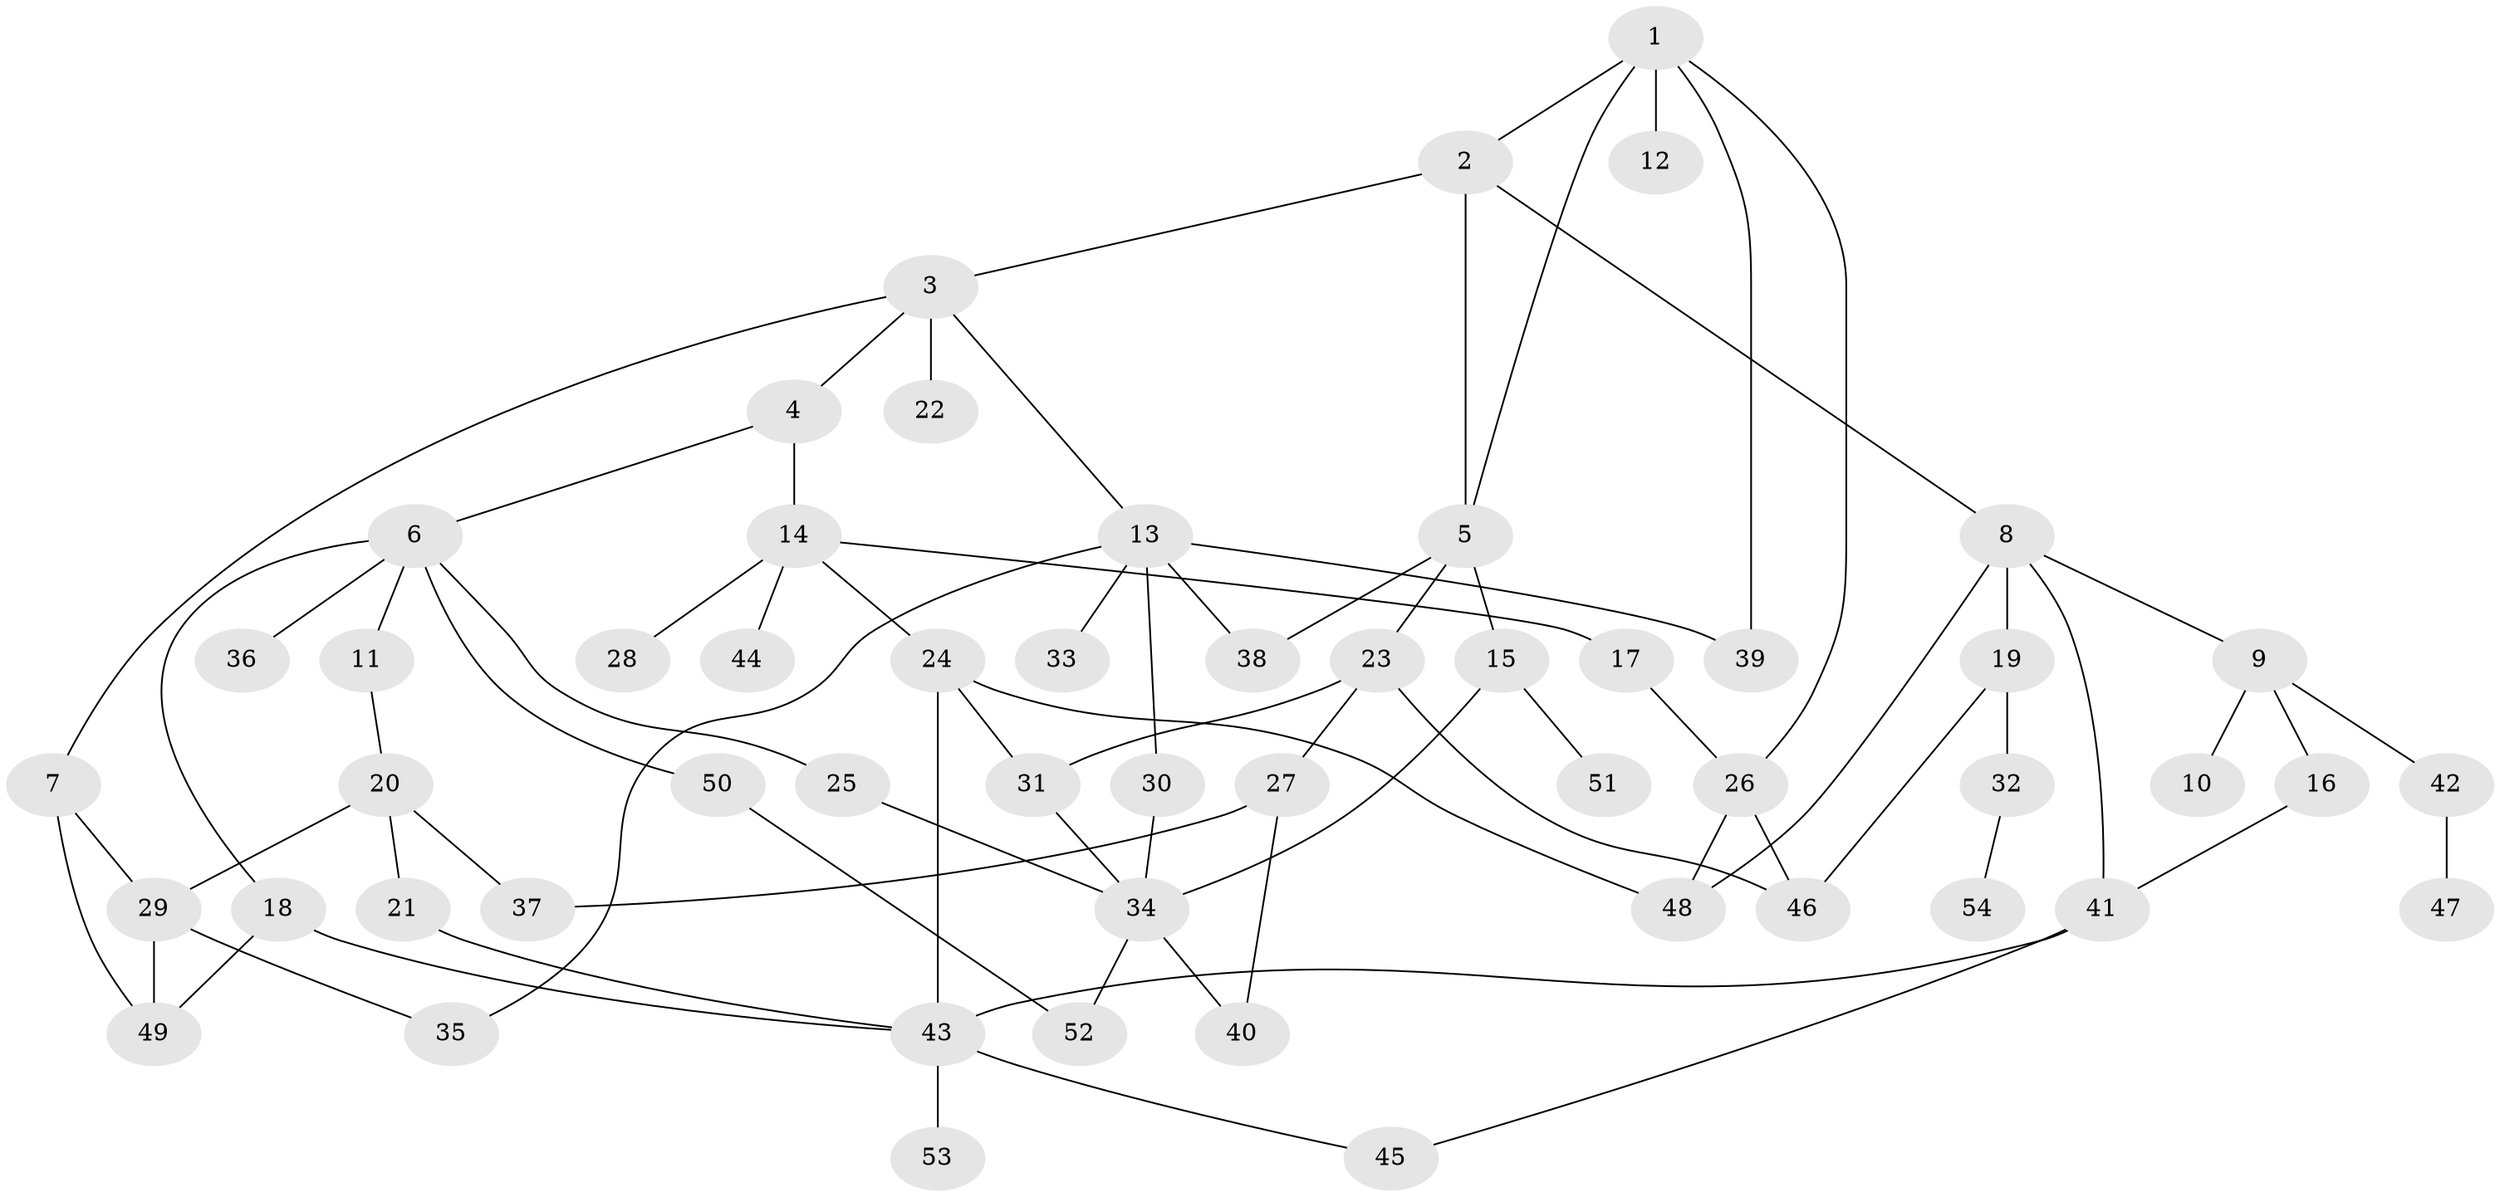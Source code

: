 // Generated by graph-tools (version 1.1) at 2025/25/03/09/25 03:25:32]
// undirected, 54 vertices, 77 edges
graph export_dot {
graph [start="1"]
  node [color=gray90,style=filled];
  1;
  2;
  3;
  4;
  5;
  6;
  7;
  8;
  9;
  10;
  11;
  12;
  13;
  14;
  15;
  16;
  17;
  18;
  19;
  20;
  21;
  22;
  23;
  24;
  25;
  26;
  27;
  28;
  29;
  30;
  31;
  32;
  33;
  34;
  35;
  36;
  37;
  38;
  39;
  40;
  41;
  42;
  43;
  44;
  45;
  46;
  47;
  48;
  49;
  50;
  51;
  52;
  53;
  54;
  1 -- 2;
  1 -- 12;
  1 -- 26;
  1 -- 5;
  1 -- 39;
  2 -- 3;
  2 -- 5;
  2 -- 8;
  3 -- 4;
  3 -- 7;
  3 -- 13;
  3 -- 22;
  4 -- 6;
  4 -- 14;
  5 -- 15;
  5 -- 23;
  5 -- 38;
  6 -- 11;
  6 -- 18;
  6 -- 25;
  6 -- 36;
  6 -- 50;
  7 -- 29;
  7 -- 49;
  8 -- 9;
  8 -- 19;
  8 -- 41;
  8 -- 48;
  9 -- 10;
  9 -- 16;
  9 -- 42;
  11 -- 20;
  13 -- 30;
  13 -- 33;
  13 -- 35;
  13 -- 38;
  13 -- 39;
  14 -- 17;
  14 -- 24;
  14 -- 28;
  14 -- 44;
  15 -- 34;
  15 -- 51;
  16 -- 41;
  17 -- 26;
  18 -- 49;
  18 -- 43;
  19 -- 32;
  19 -- 46;
  20 -- 21;
  20 -- 29;
  20 -- 37;
  21 -- 43;
  23 -- 27;
  23 -- 46;
  23 -- 31;
  24 -- 31;
  24 -- 43;
  24 -- 48;
  25 -- 34;
  26 -- 48;
  26 -- 46;
  27 -- 37;
  27 -- 40;
  29 -- 49;
  29 -- 35;
  30 -- 34;
  31 -- 34;
  32 -- 54;
  34 -- 40;
  34 -- 52;
  41 -- 43;
  41 -- 45;
  42 -- 47;
  43 -- 45;
  43 -- 53;
  50 -- 52;
}
